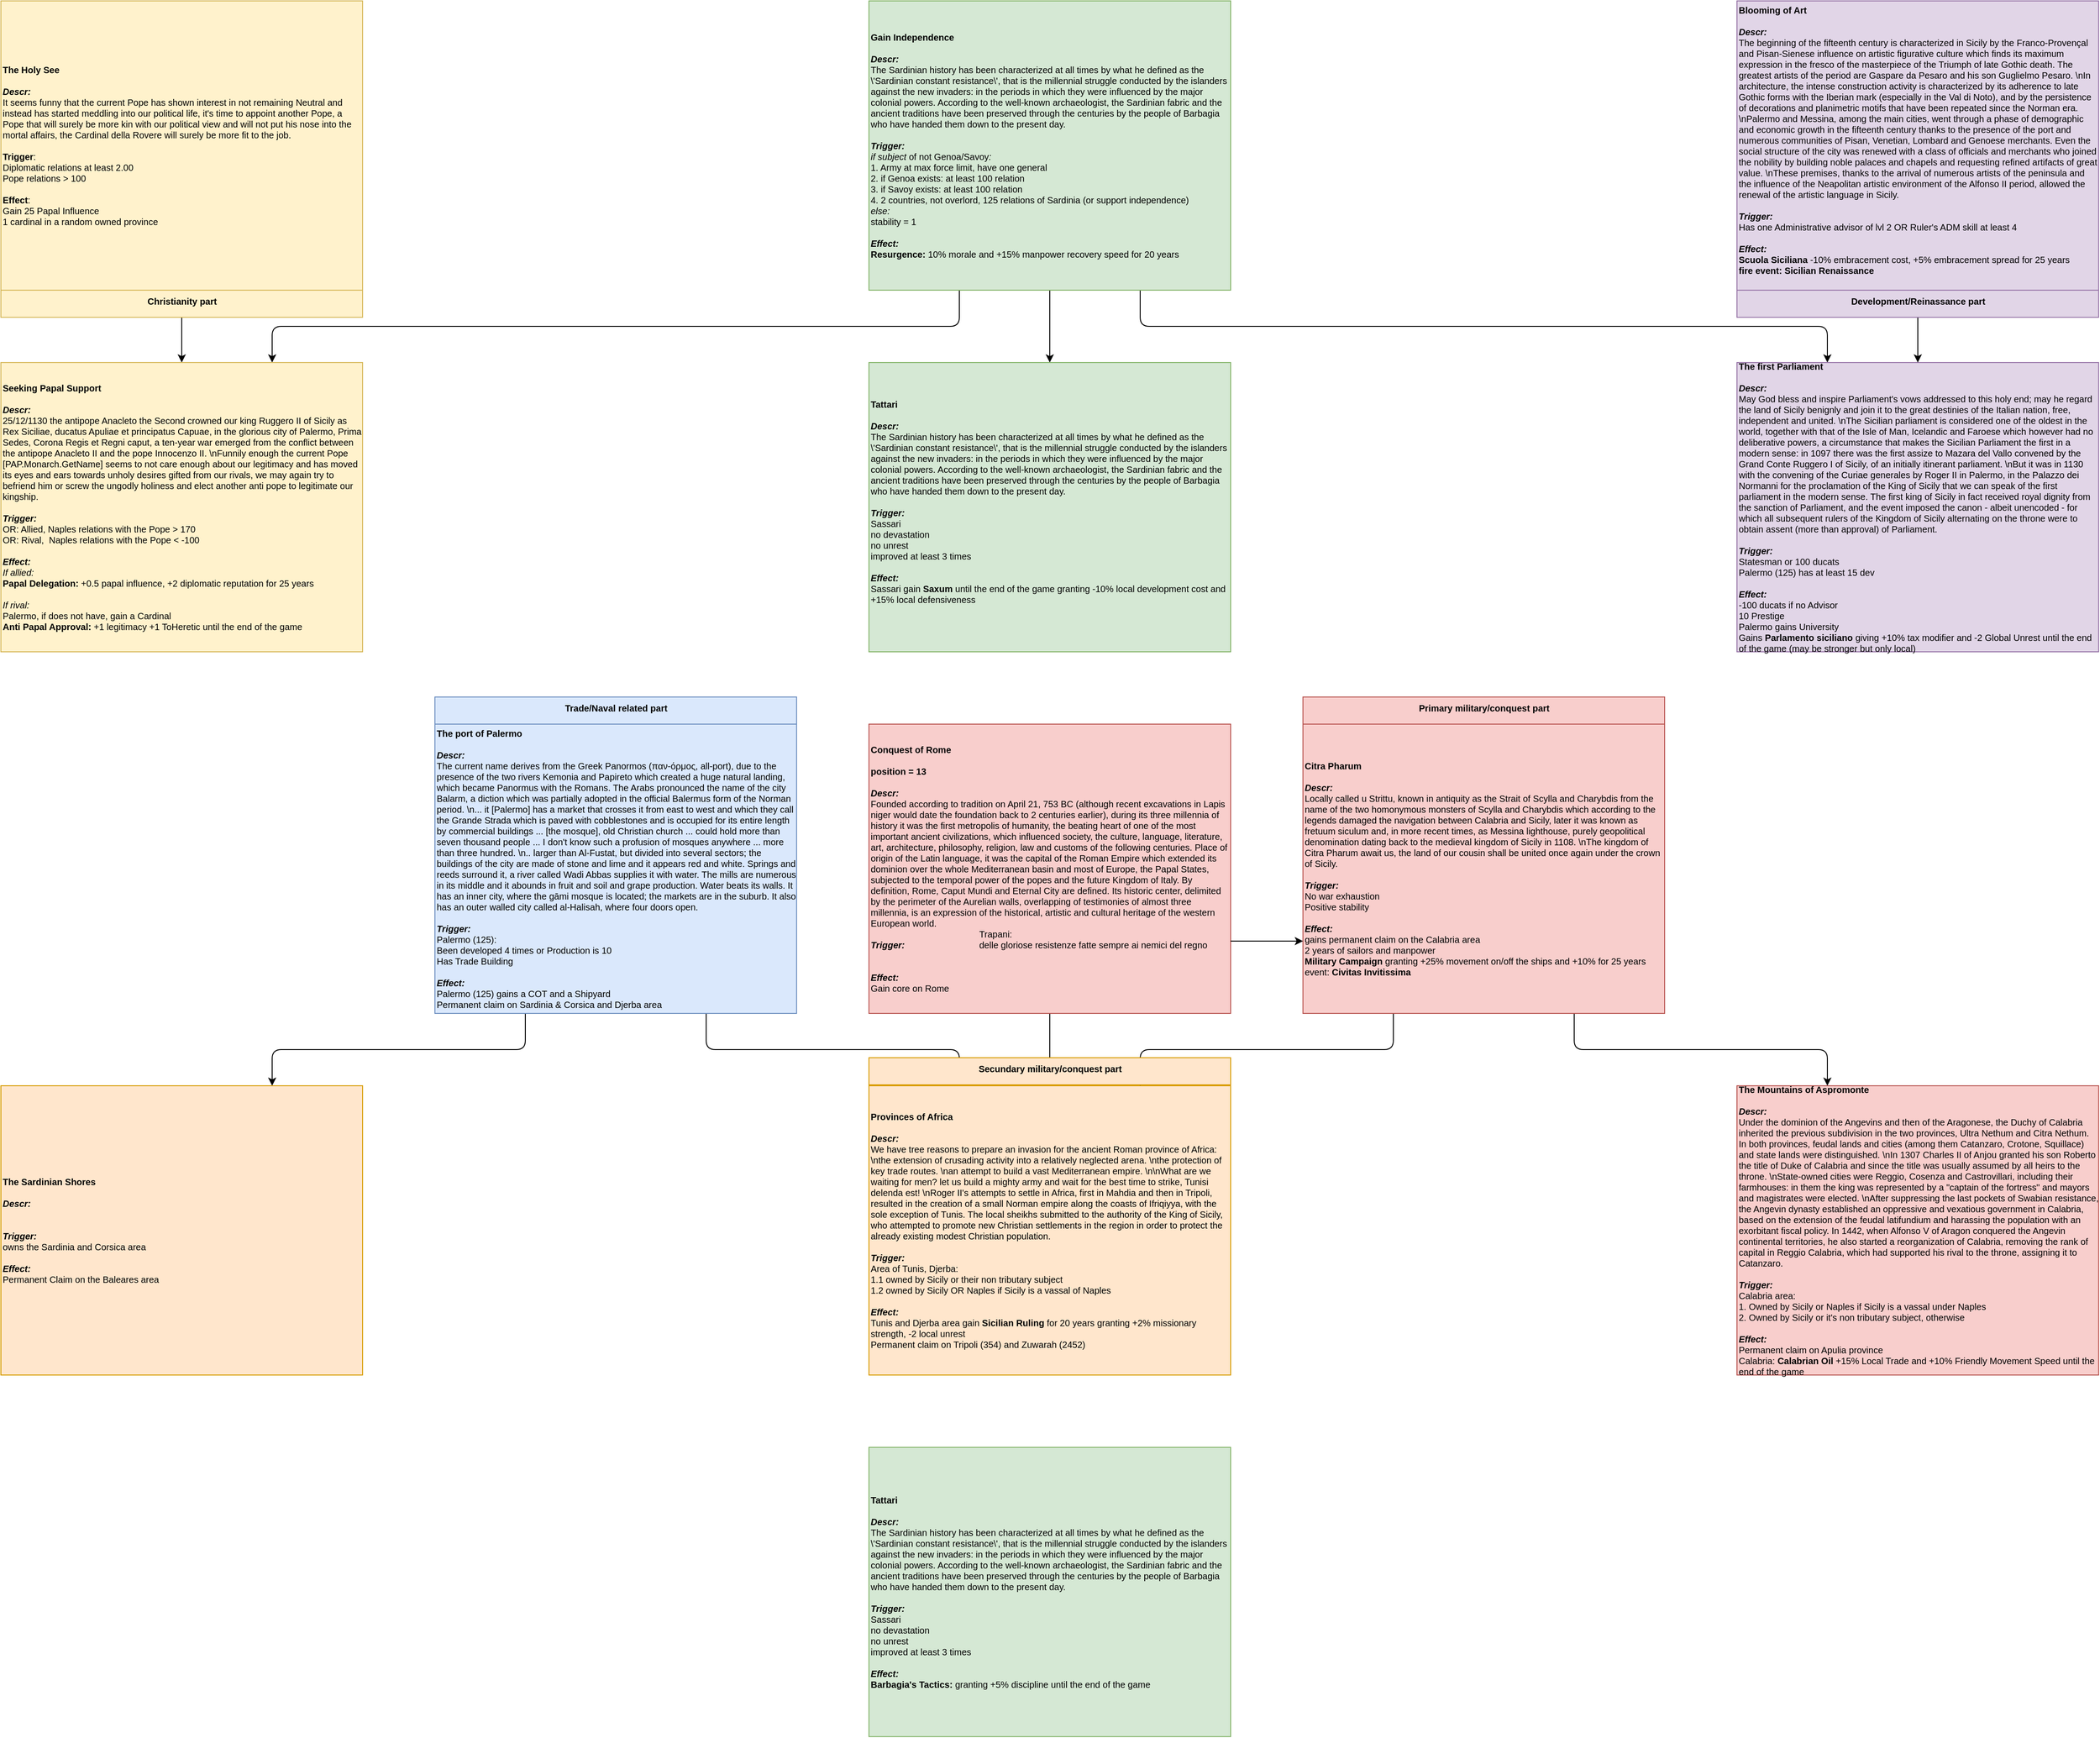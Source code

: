<mxfile version="13.5.7" type="device"><diagram id="FwS0kX0R88Id0WkFVtIu" name="Page-1"><mxGraphModel dx="15347" dy="5633" grid="1" gridSize="10" guides="1" tooltips="1" connect="1" arrows="1" fold="1" page="1" pageScale="1" pageWidth="827" pageHeight="1169" math="0" shadow="0"><root><mxCell id="0"/><mxCell id="1" parent="0"/><mxCell id="gf1tea0oPi_TK6ePiLF--1" value="&lt;div style=&quot;font-size: 10px;&quot;&gt;&lt;div style=&quot;font-size: 10px;&quot;&gt;&lt;b style=&quot;font-size: 10px;&quot;&gt;Kingdom of Italy&lt;/b&gt;&lt;br style=&quot;font-size: 10px;&quot;&gt;&lt;/div&gt;&lt;div style=&quot;font-size: 10px;&quot;&gt;&lt;br style=&quot;font-size: 10px;&quot;&gt;&lt;/div&gt;&lt;div style=&quot;font-size: 10px;&quot;&gt;&lt;b style=&quot;font-size: 10px;&quot;&gt;position = 14&lt;/b&gt;&lt;/div&gt;&lt;div style=&quot;font-size: 10px;&quot;&gt;&lt;br style=&quot;font-size: 10px;&quot;&gt;&lt;/div&gt;&lt;div align=&quot;left&quot; style=&quot;font-size: 10px;&quot;&gt;&lt;i style=&quot;font-size: 10px;&quot;&gt;&lt;b style=&quot;font-size: 10px;&quot;&gt;Descr:&lt;/b&gt;&lt;/i&gt;&lt;/div&gt;&lt;div align=&quot;left&quot; style=&quot;font-size: 10px;&quot;&gt;&lt;div align=&quot;left&quot; style=&quot;font-size: 10px;&quot;&gt;&lt;br style=&quot;font-size: 10px;&quot;&gt;&lt;/div&gt;&lt;/div&gt;&lt;div align=&quot;left&quot; style=&quot;font-size: 10px;&quot;&gt;&lt;br style=&quot;font-size: 10px;&quot;&gt;&lt;/div&gt;&lt;div align=&quot;left&quot; style=&quot;font-size: 10px;&quot;&gt;&lt;b style=&quot;font-size: 10px;&quot;&gt;&lt;i style=&quot;font-size: 10px;&quot;&gt;Trigger:&lt;/i&gt;&lt;/b&gt;&lt;/div&gt;&lt;span style=&quot;font-size: 10px;&quot;&gt;Owns Rome&lt;/span&gt;&lt;br style=&quot;font-size: 10px;&quot;&gt;&lt;div align=&quot;left&quot; style=&quot;font-size: 10px;&quot;&gt;&lt;br style=&quot;font-size: 10px;&quot;&gt;&lt;/div&gt;&lt;div align=&quot;left&quot; style=&quot;font-size: 10px;&quot;&gt;&lt;b style=&quot;font-size: 10px;&quot;&gt;&lt;i style=&quot;font-size: 10px;&quot;&gt;Effect:&lt;/i&gt;&lt;/b&gt;&lt;/div&gt;&lt;div style=&quot;font-size: 10px;&quot;&gt;25 Power Projection&lt;br style=&quot;font-size: 10px;&quot;&gt;&lt;/div&gt;&lt;div style=&quot;font-size: 10px;&quot;&gt;stability or admin = yes&amp;nbsp;&lt;/div&gt;&lt;div style=&quot;font-size: 10px;&quot;&gt;100 monarch points&lt;/div&gt;&lt;/div&gt;" style="rounded=0;whiteSpace=wrap;html=1;fillColor=#d5e8d4;strokeColor=#82b366;fontSize=10;align=left;" vertex="1" parent="1"><mxGeometry x="960" y="1200" width="400" height="320" as="geometry"/></mxCell><mxCell id="gf1tea0oPi_TK6ePiLF--2" style="edgeStyle=orthogonalEdgeStyle;orthogonalLoop=1;jettySize=auto;html=1;exitX=0.5;exitY=1;exitDx=0;exitDy=0;rounded=1;fontSize=10;" edge="1" parent="1" source="gf1tea0oPi_TK6ePiLF--3" target="gf1tea0oPi_TK6ePiLF--1"><mxGeometry relative="1" as="geometry"/></mxCell><mxCell id="gf1tea0oPi_TK6ePiLF--3" value="&lt;div style=&quot;font-size: 10px;&quot;&gt;&lt;b style=&quot;font-size: 10px;&quot;&gt;Conquest of Rome&lt;br style=&quot;font-size: 10px;&quot;&gt;&lt;/b&gt;&lt;/div&gt;&lt;div style=&quot;font-size: 10px;&quot;&gt;&lt;b style=&quot;font-size: 10px;&quot;&gt;&lt;br style=&quot;font-size: 10px;&quot;&gt;&lt;/b&gt;&lt;/div&gt;&lt;div style=&quot;font-size: 10px;&quot;&gt;&lt;b style=&quot;font-size: 10px;&quot;&gt;position = 13&lt;/b&gt;&lt;/div&gt;&lt;div style=&quot;font-size: 10px;&quot;&gt;&lt;b style=&quot;font-size: 10px;&quot;&gt;&lt;br style=&quot;font-size: 10px;&quot;&gt;&lt;/b&gt;&lt;/div&gt;&lt;div style=&quot;font-size: 10px;&quot;&gt;&lt;b style=&quot;font-size: 10px;&quot;&gt;&lt;i style=&quot;font-size: 10px;&quot;&gt;Descr:&lt;/i&gt;&lt;/b&gt;&lt;/div&gt;&lt;div style=&quot;font-size: 10px;&quot;&gt;Founded according to tradition on April 21, 753 BC (although recent excavations in Lapis niger would date the foundation back to 2 centuries earlier), during its three millennia of history it was the first metropolis of humanity, the beating heart of one of the most important ancient civilizations, which influenced society, the culture, language, literature, art, architecture, philosophy, religion, law and customs of the following centuries. Place of origin of the Latin language, it was the capital of the Roman Empire which extended its dominion over the whole Mediterranean basin and most of Europe, the Papal States, subjected to the temporal power of the popes and the future Kingdom of Italy. By definition, Rome, Caput Mundi and Eternal City are defined. Its historic center, delimited by the perimeter of the Aurelian walls, overlapping of testimonies of almost three millennia, is an expression of the historical, artistic and cultural heritage of the western European world.&lt;br style=&quot;font-size: 10px;&quot;&gt;&lt;/div&gt;&lt;div style=&quot;font-size: 10px;&quot;&gt;&lt;br style=&quot;font-size: 10px;&quot;&gt;&lt;/div&gt;&lt;div style=&quot;font-size: 10px;&quot;&gt;&lt;b style=&quot;font-size: 10px;&quot;&gt;&lt;i style=&quot;font-size: 10px;&quot;&gt;Trigger:&lt;/i&gt;&lt;/b&gt;&lt;/div&gt;&lt;div style=&quot;font-size: 10px;&quot;&gt;&lt;br style=&quot;font-size: 10px;&quot;&gt;&lt;/div&gt;&lt;div style=&quot;font-size: 10px;&quot;&gt;&lt;br style=&quot;font-size: 10px;&quot;&gt;&lt;/div&gt;&lt;div style=&quot;font-size: 10px;&quot;&gt;&lt;b style=&quot;font-size: 10px;&quot;&gt;&lt;i style=&quot;font-size: 10px;&quot;&gt;Effect:&lt;/i&gt;&lt;/b&gt;&lt;/div&gt;Gain core on Rome" style="rounded=0;whiteSpace=wrap;html=1;align=left;fontSize=10;fillColor=#f8cecc;strokeColor=#b85450;fontColor=#000000;" vertex="1" parent="1"><mxGeometry x="960" y="800" width="400" height="320" as="geometry"/></mxCell><mxCell id="gf1tea0oPi_TK6ePiLF--4" style="edgeStyle=orthogonalEdgeStyle;orthogonalLoop=1;jettySize=auto;html=1;exitX=0.25;exitY=1;exitDx=0;exitDy=0;entryX=0.75;entryY=0;entryDx=0;entryDy=0;strokeColor=#000000;fontSize=10;fontColor=#000000;rounded=1;" edge="1" parent="1" source="gf1tea0oPi_TK6ePiLF--7" target="gf1tea0oPi_TK6ePiLF--24"><mxGeometry relative="1" as="geometry"/></mxCell><mxCell id="gf1tea0oPi_TK6ePiLF--5" style="edgeStyle=orthogonalEdgeStyle;orthogonalLoop=1;jettySize=auto;html=1;exitX=0.75;exitY=1;exitDx=0;exitDy=0;entryX=0.25;entryY=0;entryDx=0;entryDy=0;fontSize=10;fontColor=#000000;rounded=1;" edge="1" parent="1" source="gf1tea0oPi_TK6ePiLF--7" target="gf1tea0oPi_TK6ePiLF--10"><mxGeometry relative="1" as="geometry"/></mxCell><mxCell id="gf1tea0oPi_TK6ePiLF--6" value="" style="edgeStyle=orthogonalEdgeStyle;rounded=0;orthogonalLoop=1;jettySize=auto;html=1;" edge="1" parent="1" source="gf1tea0oPi_TK6ePiLF--7" target="gf1tea0oPi_TK6ePiLF--8"><mxGeometry relative="1" as="geometry"/></mxCell><mxCell id="gf1tea0oPi_TK6ePiLF--7" value="&lt;div style=&quot;font-size: 10px&quot; align=&quot;left&quot;&gt;&lt;font style=&quot;font-size: 10px&quot;&gt;&lt;b style=&quot;font-size: 10px&quot;&gt;&lt;font style=&quot;font-size: 10px&quot;&gt;Gain Independence&lt;/font&gt;&lt;/b&gt;&lt;/font&gt;&lt;/div&gt;&lt;div style=&quot;font-size: 10px&quot; align=&quot;left&quot;&gt;&lt;font style=&quot;font-size: 10px&quot;&gt;&lt;b style=&quot;font-size: 10px&quot;&gt;&lt;font style=&quot;font-size: 10px&quot;&gt;&lt;br style=&quot;font-size: 10px&quot;&gt;&lt;/font&gt;&lt;/b&gt;&lt;/font&gt;&lt;/div&gt;&lt;div style=&quot;font-size: 10px&quot; align=&quot;left&quot;&gt;&lt;font style=&quot;font-size: 10px&quot;&gt;&lt;span style=&quot;font-size: 10px&quot;&gt;&lt;font style=&quot;font-size: 10px&quot;&gt;&lt;i style=&quot;font-size: 10px&quot;&gt;&lt;b style=&quot;font-size: 10px&quot;&gt;Descr:&lt;/b&gt;&lt;/i&gt;&lt;/font&gt;&lt;/span&gt;&lt;/font&gt;&lt;/div&gt;&lt;div align=&quot;left&quot;&gt;&lt;div align=&quot;left&quot;&gt;The Sardinian history has been characterized at all times by what he defined as the \'Sardinian&lt;span&gt;&amp;nbsp;&lt;/span&gt;&lt;span&gt;constant&lt;/span&gt;&lt;span&gt;&amp;nbsp;resistance\', that is the millennial struggle conducted by the islanders against the new invaders: in the periods in which they were influenced by the major colonial powers. According to the well-known archaeologist, the Sardinian fabric and the ancient traditions have been preserved through the centuries by the people of Barbagia who have handed them down to the present day.&lt;/span&gt;&lt;/div&gt;&lt;/div&gt;&lt;div style=&quot;font-size: 10px&quot; align=&quot;left&quot;&gt;&lt;font style=&quot;font-size: 10px&quot;&gt;&lt;br style=&quot;font-size: 10px&quot;&gt;&lt;/font&gt;&lt;/div&gt;&lt;div style=&quot;font-size: 10px&quot; align=&quot;left&quot;&gt;&lt;font style=&quot;font-size: 10px&quot;&gt;&lt;b style=&quot;font-size: 10px&quot;&gt;&lt;i style=&quot;font-size: 10px&quot;&gt;Trigger:&lt;/i&gt;&lt;/b&gt;&lt;/font&gt;&lt;/div&gt;&lt;div style=&quot;font-size: 10px&quot; align=&quot;left&quot;&gt;&lt;font style=&quot;font-size: 10px&quot;&gt;&lt;i style=&quot;font-size: 10px&quot;&gt;if subject&lt;/i&gt;&lt;span style=&quot;font-size: 10px&quot;&gt;&amp;nbsp;of not Genoa/Savoy&lt;/span&gt;&lt;i style=&quot;font-size: 10px&quot;&gt;:&lt;/i&gt;&lt;/font&gt;&lt;/div&gt;&lt;div style=&quot;font-size: 10px&quot; align=&quot;left&quot;&gt;&lt;span style=&quot;font-size: 10px&quot;&gt;1. Army at max force limit, have one general&lt;/span&gt;&lt;/div&gt;&lt;div style=&quot;font-size: 10px&quot; align=&quot;left&quot;&gt;&lt;span&gt;2. if Genoa exists: at least 100 relation&lt;/span&gt;&lt;br&gt;&lt;/div&gt;&lt;div style=&quot;font-size: 10px&quot; align=&quot;left&quot;&gt;&lt;span&gt;3. if Savoy exists: at least 100 relation&lt;/span&gt;&lt;/div&gt;&lt;div style=&quot;font-size: 10px&quot; align=&quot;left&quot;&gt;&lt;span&gt;4. 2 countries, not overlord, 125 relations of Sardinia (or support independence)&lt;/span&gt;&lt;/div&gt;&lt;div style=&quot;font-size: 10px&quot; align=&quot;left&quot;&gt;&lt;font style=&quot;font-size: 10px&quot;&gt;&lt;i style=&quot;font-size: 10px&quot;&gt;else:&lt;/i&gt;&lt;/font&gt;&lt;/div&gt;&lt;div style=&quot;font-size: 10px&quot; align=&quot;left&quot;&gt;&lt;font style=&quot;font-size: 10px&quot;&gt;stability = 1&lt;/font&gt;&lt;/div&gt;&lt;div style=&quot;font-size: 10px&quot; align=&quot;left&quot;&gt;&lt;font style=&quot;font-size: 10px&quot;&gt;&lt;br style=&quot;font-size: 10px&quot;&gt;&lt;/font&gt;&lt;/div&gt;&lt;div style=&quot;font-size: 10px&quot; align=&quot;left&quot;&gt;&lt;font style=&quot;font-size: 10px&quot;&gt;&lt;font style=&quot;font-size: 10px&quot;&gt;&lt;b style=&quot;font-size: 10px&quot;&gt;&lt;i style=&quot;font-size: 10px&quot;&gt;Effect:&lt;/i&gt;&lt;/b&gt;&lt;/font&gt;&lt;/font&gt;&lt;/div&gt;&lt;b style=&quot;font-size: 10px&quot;&gt;Resurgence:&lt;/b&gt;&lt;span style=&quot;font-size: 10px&quot;&gt;&amp;nbsp;10&lt;/span&gt;&lt;span style=&quot;font-size: 10px&quot;&gt;% morale and +15% manpower recovery speed for 20 years&lt;br&gt;&lt;/span&gt;" style="rounded=0;whiteSpace=wrap;html=1;align=left;fontSize=10;fillColor=#d5e8d4;strokeColor=#82b366;fontColor=#000000;" vertex="1" parent="1"><mxGeometry x="960" width="400" height="320" as="geometry"/></mxCell><mxCell id="gf1tea0oPi_TK6ePiLF--8" value="&lt;div style=&quot;font-size: 10px&quot; align=&quot;left&quot;&gt;&lt;font style=&quot;font-size: 10px&quot;&gt;&lt;b style=&quot;font-size: 10px&quot;&gt;&lt;font style=&quot;font-size: 10px&quot;&gt;Tattari&lt;/font&gt;&lt;/b&gt;&lt;/font&gt;&lt;/div&gt;&lt;div style=&quot;font-size: 10px&quot; align=&quot;left&quot;&gt;&lt;font style=&quot;font-size: 10px&quot;&gt;&lt;b style=&quot;font-size: 10px&quot;&gt;&lt;font style=&quot;font-size: 10px&quot;&gt;&lt;br style=&quot;font-size: 10px&quot;&gt;&lt;/font&gt;&lt;/b&gt;&lt;/font&gt;&lt;/div&gt;&lt;div style=&quot;font-size: 10px&quot; align=&quot;left&quot;&gt;&lt;font style=&quot;font-size: 10px&quot;&gt;&lt;span style=&quot;font-size: 10px&quot;&gt;&lt;font style=&quot;font-size: 10px&quot;&gt;&lt;i style=&quot;font-size: 10px&quot;&gt;&lt;b style=&quot;font-size: 10px&quot;&gt;Descr:&lt;/b&gt;&lt;/i&gt;&lt;/font&gt;&lt;/span&gt;&lt;/font&gt;&lt;/div&gt;&lt;div align=&quot;left&quot;&gt;&lt;div align=&quot;left&quot;&gt;The Sardinian history has been characterized at all times by what he defined as the \'Sardinian&lt;span&gt;&amp;nbsp;&lt;/span&gt;&lt;span&gt;constant&lt;/span&gt;&lt;span&gt;&amp;nbsp;resistance\', that is the millennial struggle conducted by the islanders against the new invaders: in the periods in which they were influenced by the major colonial powers. According to the well-known archaeologist, the Sardinian fabric and the ancient traditions have been preserved through the centuries by the people of Barbagia who have handed them down to the present day.&lt;/span&gt;&lt;/div&gt;&lt;/div&gt;&lt;div style=&quot;font-size: 10px&quot; align=&quot;left&quot;&gt;&lt;font style=&quot;font-size: 10px&quot;&gt;&lt;br style=&quot;font-size: 10px&quot;&gt;&lt;/font&gt;&lt;/div&gt;&lt;div style=&quot;font-size: 10px&quot; align=&quot;left&quot;&gt;&lt;font style=&quot;font-size: 10px&quot;&gt;&lt;b style=&quot;font-size: 10px&quot;&gt;&lt;i style=&quot;font-size: 10px&quot;&gt;Trigger:&lt;/i&gt;&lt;/b&gt;&lt;/font&gt;&lt;/div&gt;&lt;div style=&quot;font-size: 10px&quot; align=&quot;left&quot;&gt;Sassari&lt;/div&gt;&lt;div style=&quot;font-size: 10px&quot; align=&quot;left&quot;&gt;no devastation&lt;/div&gt;&lt;div style=&quot;font-size: 10px&quot; align=&quot;left&quot;&gt;no unrest&lt;/div&gt;&lt;div style=&quot;font-size: 10px&quot; align=&quot;left&quot;&gt;improved at least 3 times&lt;/div&gt;&lt;div style=&quot;font-size: 10px&quot; align=&quot;left&quot;&gt;&lt;font style=&quot;font-size: 10px&quot;&gt;&lt;br style=&quot;font-size: 10px&quot;&gt;&lt;/font&gt;&lt;/div&gt;&lt;div style=&quot;font-size: 10px&quot; align=&quot;left&quot;&gt;&lt;font style=&quot;font-size: 10px&quot;&gt;&lt;font style=&quot;font-size: 10px&quot;&gt;&lt;b style=&quot;font-size: 10px&quot;&gt;&lt;i style=&quot;font-size: 10px&quot;&gt;Effect:&lt;/i&gt;&lt;/b&gt;&lt;/font&gt;&lt;/font&gt;&lt;/div&gt;&lt;div style=&quot;font-size: 10px&quot; align=&quot;left&quot;&gt;&lt;font style=&quot;font-size: 10px&quot;&gt;&lt;font style=&quot;font-size: 10px&quot;&gt;&lt;span style=&quot;font-size: 10px&quot;&gt;&lt;span style=&quot;font-size: 10px&quot;&gt;Sassari&amp;nbsp;gain &lt;b&gt;Saxum&lt;/b&gt;&amp;nbsp;until the end of the game granting -10% local development cost and +15% local defensiveness&lt;/span&gt;&lt;/span&gt;&lt;/font&gt;&lt;/font&gt;&lt;/div&gt;&lt;span style=&quot;font-size: 10px&quot;&gt;&lt;br&gt;&lt;/span&gt;" style="rounded=0;whiteSpace=wrap;html=1;align=left;fontSize=10;fillColor=#d5e8d4;strokeColor=#82b366;fontColor=#000000;" vertex="1" parent="1"><mxGeometry x="960" y="400" width="400" height="320" as="geometry"/></mxCell><mxCell id="gf1tea0oPi_TK6ePiLF--9" value="&lt;div style=&quot;font-size: 10px&quot; align=&quot;left&quot;&gt;&lt;font style=&quot;font-size: 10px&quot;&gt;&lt;b style=&quot;font-size: 10px&quot;&gt;&lt;font style=&quot;font-size: 10px&quot;&gt;Tattari&lt;/font&gt;&lt;/b&gt;&lt;/font&gt;&lt;/div&gt;&lt;div style=&quot;font-size: 10px&quot; align=&quot;left&quot;&gt;&lt;font style=&quot;font-size: 10px&quot;&gt;&lt;b style=&quot;font-size: 10px&quot;&gt;&lt;font style=&quot;font-size: 10px&quot;&gt;&lt;br style=&quot;font-size: 10px&quot;&gt;&lt;/font&gt;&lt;/b&gt;&lt;/font&gt;&lt;/div&gt;&lt;div style=&quot;font-size: 10px&quot; align=&quot;left&quot;&gt;&lt;font style=&quot;font-size: 10px&quot;&gt;&lt;span style=&quot;font-size: 10px&quot;&gt;&lt;font style=&quot;font-size: 10px&quot;&gt;&lt;i style=&quot;font-size: 10px&quot;&gt;&lt;b style=&quot;font-size: 10px&quot;&gt;Descr:&lt;/b&gt;&lt;/i&gt;&lt;/font&gt;&lt;/span&gt;&lt;/font&gt;&lt;/div&gt;&lt;div align=&quot;left&quot;&gt;&lt;div align=&quot;left&quot;&gt;The Sardinian history has been characterized at all times by what he defined as the \'Sardinian&lt;span&gt;&amp;nbsp;&lt;/span&gt;&lt;span&gt;constant&lt;/span&gt;&lt;span&gt;&amp;nbsp;resistance\', that is the millennial struggle conducted by the islanders against the new invaders: in the periods in which they were influenced by the major colonial powers. According to the well-known archaeologist, the Sardinian fabric and the ancient traditions have been preserved through the centuries by the people of Barbagia who have handed them down to the present day.&lt;/span&gt;&lt;/div&gt;&lt;/div&gt;&lt;div style=&quot;font-size: 10px&quot; align=&quot;left&quot;&gt;&lt;font style=&quot;font-size: 10px&quot;&gt;&lt;br style=&quot;font-size: 10px&quot;&gt;&lt;/font&gt;&lt;/div&gt;&lt;div style=&quot;font-size: 10px&quot; align=&quot;left&quot;&gt;&lt;font style=&quot;font-size: 10px&quot;&gt;&lt;b style=&quot;font-size: 10px&quot;&gt;&lt;i style=&quot;font-size: 10px&quot;&gt;Trigger:&lt;/i&gt;&lt;/b&gt;&lt;/font&gt;&lt;/div&gt;&lt;div style=&quot;font-size: 10px&quot; align=&quot;left&quot;&gt;Sassari&lt;/div&gt;&lt;div style=&quot;font-size: 10px&quot; align=&quot;left&quot;&gt;no devastation&lt;/div&gt;&lt;div style=&quot;font-size: 10px&quot; align=&quot;left&quot;&gt;no unrest&lt;/div&gt;&lt;div style=&quot;font-size: 10px&quot; align=&quot;left&quot;&gt;improved at least 3 times&lt;/div&gt;&lt;div style=&quot;font-size: 10px&quot; align=&quot;left&quot;&gt;&lt;font style=&quot;font-size: 10px&quot;&gt;&lt;br style=&quot;font-size: 10px&quot;&gt;&lt;/font&gt;&lt;/div&gt;&lt;div style=&quot;font-size: 10px&quot; align=&quot;left&quot;&gt;&lt;font style=&quot;font-size: 10px&quot;&gt;&lt;font style=&quot;font-size: 10px&quot;&gt;&lt;b style=&quot;font-size: 10px&quot;&gt;&lt;i style=&quot;font-size: 10px&quot;&gt;Effect:&lt;/i&gt;&lt;/b&gt;&lt;/font&gt;&lt;/font&gt;&lt;/div&gt;&lt;div style=&quot;font-size: 10px&quot; align=&quot;left&quot;&gt;&lt;/div&gt;&lt;span style=&quot;font-size: 10px&quot;&gt;&lt;b&gt;Barbagia's Tactics:&lt;/b&gt;&amp;nbsp;granting +5% discipline until the end of the game&lt;br&gt;&lt;/span&gt;" style="rounded=0;whiteSpace=wrap;html=1;align=left;fontSize=10;fillColor=#d5e8d4;strokeColor=#82b366;fontColor=#000000;" vertex="1" parent="1"><mxGeometry x="960" y="1600" width="400" height="320" as="geometry"/></mxCell><mxCell id="gf1tea0oPi_TK6ePiLF--10" value="&lt;div style=&quot;font-size: 10px&quot; align=&quot;left&quot;&gt;&lt;font style=&quot;font-size: 10px&quot;&gt;&lt;b style=&quot;font-size: 10px&quot;&gt;&lt;font style=&quot;font-size: 10px&quot;&gt;The first Parliament&lt;/font&gt;&lt;/b&gt;&lt;/font&gt;&lt;/div&gt;&lt;div style=&quot;font-size: 10px&quot; align=&quot;left&quot;&gt;&lt;font style=&quot;font-size: 10px&quot;&gt;&lt;b style=&quot;font-size: 10px&quot;&gt;&lt;font style=&quot;font-size: 10px&quot;&gt;&lt;br style=&quot;font-size: 10px&quot;&gt;&lt;/font&gt;&lt;/b&gt;&lt;/font&gt;&lt;/div&gt;&lt;div style=&quot;font-size: 10px&quot; align=&quot;left&quot;&gt;&lt;font style=&quot;font-size: 10px&quot;&gt;&lt;span style=&quot;font-size: 10px&quot;&gt;&lt;font style=&quot;font-size: 10px&quot;&gt;&lt;i style=&quot;font-size: 10px&quot;&gt;&lt;b style=&quot;font-size: 10px&quot;&gt;Descr:&lt;/b&gt;&lt;/i&gt;&lt;/font&gt;&lt;/span&gt;&lt;/font&gt;&lt;/div&gt;&lt;div align=&quot;left&quot; style=&quot;font-size: 10px;&quot;&gt;&lt;div align=&quot;left&quot; style=&quot;font-size: 10px;&quot;&gt;May God bless and inspire Parliament's vows addressed to this holy end; may he regard the land of Sicily benignly and join it to the great destinies of the Italian nation, free, independent and united. \nThe Sicilian parliament is considered one of the oldest in the world, together with that of the Isle of Man, Icelandic and Faroese which however had no deliberative powers, a circumstance that makes the Sicilian Parliament the first in a modern sense: in 1097 there was the first assize to Mazara del Vallo convened by the Grand Conte Ruggero I of Sicily, of an initially itinerant parliament. \nBut it was in 1130 with the convening of the Curiae generales by Roger II in Palermo, in the Palazzo dei Normanni for the proclamation of the King of Sicily that we can speak of the first parliament in the modern sense. The first king of Sicily in fact received royal dignity from the sanction of Parliament, and the event imposed the canon - albeit unencoded - for which all subsequent rulers of the Kingdom of Sicily alternating on the throne were to obtain assent (more than approval) of Parliament.&lt;br style=&quot;font-size: 10px&quot;&gt;&lt;/div&gt;&lt;div align=&quot;left&quot; style=&quot;font-size: 10px;&quot;&gt;&lt;br style=&quot;font-size: 10px;&quot;&gt;&lt;/div&gt;&lt;/div&gt;&lt;div style=&quot;font-size: 10px&quot; align=&quot;left&quot;&gt;&lt;font style=&quot;font-size: 10px&quot;&gt;&lt;b style=&quot;font-size: 10px&quot;&gt;&lt;i style=&quot;font-size: 10px&quot;&gt;Trigger:&lt;/i&gt;&lt;/b&gt;&lt;/font&gt;&lt;/div&gt;&lt;div style=&quot;font-size: 10px&quot; align=&quot;left&quot;&gt;Statesman or 100 ducats&lt;/div&gt;&lt;div style=&quot;font-size: 10px&quot; align=&quot;left&quot;&gt;Palermo (125) has at least 15 dev&lt;/div&gt;&lt;div style=&quot;font-size: 10px&quot; align=&quot;left&quot;&gt;&lt;br style=&quot;font-size: 10px&quot;&gt;&lt;/div&gt;&lt;div style=&quot;font-size: 10px&quot; align=&quot;left&quot;&gt;&lt;font style=&quot;font-size: 10px&quot;&gt;&lt;font style=&quot;font-size: 10px&quot;&gt;&lt;b style=&quot;font-size: 10px&quot;&gt;&lt;i style=&quot;font-size: 10px&quot;&gt;Effect:&lt;/i&gt;&lt;/b&gt;&lt;/font&gt;&lt;/font&gt;&lt;/div&gt;&lt;div style=&quot;font-size: 10px&quot; align=&quot;left&quot;&gt;-100 ducats if no Advisor&lt;/div&gt;&lt;div style=&quot;font-size: 10px&quot; align=&quot;left&quot;&gt;10 Prestige&lt;/div&gt;&lt;div style=&quot;font-size: 10px&quot; align=&quot;left&quot;&gt;Palermo gains University&lt;/div&gt;&lt;div style=&quot;font-size: 10px&quot; align=&quot;left&quot;&gt;Gains&amp;nbsp;&lt;b style=&quot;font-size: 10px&quot;&gt;Parlamento siciliano&lt;/b&gt;&amp;nbsp;giving +10% tax modifier and -2 Global Unrest until the end of the game (may be stronger but only local)&lt;/div&gt;" style="rounded=0;whiteSpace=wrap;html=1;align=left;fontSize=10;fillColor=#e1d5e7;strokeColor=#9673a6;fontColor=#000000;" vertex="1" parent="1"><mxGeometry x="1920" y="400" width="400" height="320" as="geometry"/></mxCell><mxCell id="gf1tea0oPi_TK6ePiLF--11" style="edgeStyle=orthogonalEdgeStyle;orthogonalLoop=1;jettySize=auto;html=1;exitX=0.5;exitY=1;exitDx=0;exitDy=0;fontSize=10;fontColor=#000000;rounded=1;" edge="1" parent="1" source="gf1tea0oPi_TK6ePiLF--12" target="gf1tea0oPi_TK6ePiLF--10"><mxGeometry relative="1" as="geometry"/></mxCell><mxCell id="gf1tea0oPi_TK6ePiLF--12" value="&lt;div style=&quot;font-size: 10px&quot; align=&quot;left&quot;&gt;&lt;b style=&quot;font-size: 10px&quot;&gt;&lt;font style=&quot;font-size: 10px&quot;&gt;Blooming of Art&lt;/font&gt;&lt;/b&gt;&lt;/div&gt;&lt;div style=&quot;font-size: 10px&quot; align=&quot;left&quot;&gt;&lt;font style=&quot;font-size: 10px&quot;&gt;&lt;b style=&quot;font-size: 10px&quot;&gt;&lt;font style=&quot;font-size: 10px&quot;&gt;&lt;br style=&quot;font-size: 10px&quot;&gt;&lt;/font&gt;&lt;/b&gt;&lt;/font&gt;&lt;/div&gt;&lt;div style=&quot;font-size: 10px&quot; align=&quot;left&quot;&gt;&lt;font style=&quot;font-size: 10px&quot;&gt;&lt;span style=&quot;font-size: 10px&quot;&gt;&lt;font style=&quot;font-size: 10px&quot;&gt;&lt;i style=&quot;font-size: 10px&quot;&gt;&lt;b style=&quot;font-size: 10px&quot;&gt;Descr:&lt;/b&gt;&lt;/i&gt;&lt;/font&gt;&lt;/span&gt;&lt;/font&gt;&lt;/div&gt;&lt;div align=&quot;left&quot; style=&quot;font-size: 10px&quot;&gt;&lt;div align=&quot;left&quot; style=&quot;font-size: 10px&quot;&gt;&lt;div align=&quot;left&quot; style=&quot;font-size: 10px&quot;&gt;The beginning of the fifteenth century is characterized in Sicily by the Franco-Provençal and Pisan-Sienese influence on artistic figurative culture which finds its maximum expression in the fresco of the masterpiece of the Triumph of late Gothic death. The greatest artists of the period are Gaspare da Pesaro and his son Guglielmo Pesaro. \n&lt;span style=&quot;font-size: 10px&quot;&gt;In architecture, the intense construction activity is characterized by its adherence to late Gothic forms with the Iberian mark (especially in the Val di Noto), and by the persistence of decorations and planimetric motifs that have been repeated since the Norman era. \n&lt;/span&gt;&lt;span style=&quot;font-size: 10px&quot;&gt;Palermo and Messina, among the main cities, went through a phase of demographic and economic growth in the fifteenth century thanks to the presence of the port and numerous communities of Pisan, Venetian, Lombard and Genoese merchants. Even the social structure of the city was renewed with a class of officials and merchants who joined the nobility by building noble palaces and chapels and requesting refined artifacts of great value. \n&lt;/span&gt;&lt;span style=&quot;font-size: 10px&quot;&gt;These premises, thanks to the arrival of numerous artists of the peninsula and the influence of the Neapolitan artistic environment of the Alfonso II period, allowed the renewal of the artistic language in Sicily.&lt;/span&gt;&lt;/div&gt;&lt;div align=&quot;left&quot; style=&quot;font-size: 10px&quot;&gt;&lt;span style=&quot;font-size: 10px&quot;&gt;&lt;br style=&quot;font-size: 10px&quot;&gt;&lt;/span&gt;&lt;/div&gt;&lt;/div&gt;&lt;/div&gt;&lt;div style=&quot;font-size: 10px&quot; align=&quot;left&quot;&gt;&lt;font style=&quot;font-size: 10px&quot;&gt;&lt;b style=&quot;font-size: 10px&quot;&gt;&lt;i style=&quot;font-size: 10px&quot;&gt;Trigger:&lt;/i&gt;&lt;/b&gt;&lt;/font&gt;&lt;/div&gt;&lt;div style=&quot;font-size: 10px&quot; align=&quot;left&quot;&gt;Has one Administrative advisor of lvl 2 OR Ruler's ADM skill at least 4&lt;/div&gt;&lt;div style=&quot;font-size: 10px&quot; align=&quot;left&quot;&gt;&lt;br style=&quot;font-size: 10px&quot;&gt;&lt;/div&gt;&lt;div style=&quot;font-size: 10px&quot; align=&quot;left&quot;&gt;&lt;font style=&quot;font-size: 10px&quot;&gt;&lt;font style=&quot;font-size: 10px&quot;&gt;&lt;b style=&quot;font-size: 10px&quot;&gt;&lt;i style=&quot;font-size: 10px&quot;&gt;Effect:&lt;/i&gt;&lt;/b&gt;&lt;/font&gt;&lt;/font&gt;&lt;/div&gt;&lt;div style=&quot;font-size: 10px&quot; align=&quot;left&quot;&gt;&lt;b style=&quot;font-size: 10px&quot;&gt;Scuola Siciliana&lt;/b&gt;&lt;i style=&quot;font-size: 10px&quot;&gt;&amp;nbsp;&lt;/i&gt;-10% embracement cost, +5% embracement spread for 25 years&lt;/div&gt;&lt;div style=&quot;font-size: 10px&quot; align=&quot;left&quot;&gt;&lt;font style=&quot;font-size: 10px&quot;&gt;&lt;font style=&quot;font-size: 10px&quot;&gt;&lt;span style=&quot;font-size: 10px&quot;&gt;&lt;span style=&quot;font-size: 10px&quot;&gt;&lt;b style=&quot;font-size: 10px&quot;&gt;fire event: Sicilian Renaissance&lt;/b&gt;&lt;/span&gt;&lt;/span&gt;&lt;/font&gt;&lt;/font&gt;&lt;/div&gt;&lt;div style=&quot;font-size: 10px&quot; align=&quot;left&quot;&gt;&lt;br style=&quot;font-size: 10px&quot;&gt;&lt;/div&gt;" style="rounded=0;whiteSpace=wrap;html=1;align=left;fontSize=10;fillColor=#e1d5e7;strokeColor=#9673a6;fontColor=#000000;" vertex="1" parent="1"><mxGeometry x="1920" width="400" height="320" as="geometry"/></mxCell><mxCell id="gf1tea0oPi_TK6ePiLF--13" style="edgeStyle=orthogonalEdgeStyle;orthogonalLoop=1;jettySize=auto;html=1;exitX=0.75;exitY=1;exitDx=0;exitDy=0;entryX=0.25;entryY=0;entryDx=0;entryDy=0;fontColor=#000000;fontSize=10;rounded=1;" edge="1" parent="1" source="gf1tea0oPi_TK6ePiLF--15" target="gf1tea0oPi_TK6ePiLF--18"><mxGeometry relative="1" as="geometry"/></mxCell><mxCell id="gf1tea0oPi_TK6ePiLF--14" style="edgeStyle=orthogonalEdgeStyle;orthogonalLoop=1;jettySize=auto;html=1;exitX=0.25;exitY=1;exitDx=0;exitDy=0;entryX=0.75;entryY=0;entryDx=0;entryDy=0;fontColor=#000000;fontSize=10;rounded=1;" edge="1" parent="1" source="gf1tea0oPi_TK6ePiLF--15" target="gf1tea0oPi_TK6ePiLF--16"><mxGeometry relative="1" as="geometry"/></mxCell><mxCell id="gf1tea0oPi_TK6ePiLF--15" value="&lt;div style=&quot;font-size: 10px&quot;&gt;&lt;b style=&quot;font-size: 10px&quot;&gt;The port of Palermo&lt;/b&gt;&lt;br style=&quot;font-size: 10px&quot;&gt;&lt;/div&gt;&lt;div style=&quot;font-size: 10px&quot;&gt;&lt;b style=&quot;font-size: 10px&quot;&gt;&lt;br style=&quot;font-size: 10px&quot;&gt;&lt;/b&gt;&lt;/div&gt;&lt;div style=&quot;font-size: 10px&quot;&gt;&lt;i style=&quot;font-size: 10px&quot;&gt;&lt;b style=&quot;font-size: 10px&quot;&gt;Descr:&lt;/b&gt;&lt;/i&gt;&lt;/div&gt;&lt;div style=&quot;font-size: 10px;&quot;&gt;&lt;div style=&quot;font-size: 10px;&quot;&gt;The current name derives from the Greek Panormos (παν-όρμος, all-port), due to the presence of the two rivers Kemonia and Papireto which created a huge natural landing, which became Panormus with the Romans. The Arabs pronounced the name of the city Balarm, a diction which was partially adopted in the official Balermus form of the Norman period. \n... it [Palermo] has a market that crosses it from east to west and which they call the Grande Strada which is paved with cobblestones and is occupied for its entire length by commercial buildings ... [the mosque], old Christian church ... could hold more than seven thousand people ... I don't know such a profusion of mosques anywhere ... more than three hundred. \n.. larger than Al-Fustat, but divided into several sectors; the buildings of the city are made of stone and lime and it appears red and white. Springs and reeds surround it, a river called Wadi Abbas supplies it with water. The mills are numerous in its middle and it abounds in fruit and soil and grape production. Water beats its walls. It has an inner city, where the gāmi mosque is located; the markets are in the suburb. It also has an outer walled city called al-Halisah, where four doors open.&lt;br style=&quot;font-size: 10px;&quot;&gt;&lt;/div&gt;&lt;/div&gt;&lt;div style=&quot;font-size: 10px&quot;&gt;&lt;font style=&quot;font-size: 10px&quot;&gt;&lt;br style=&quot;font-size: 10px&quot;&gt;&lt;/font&gt;&lt;/div&gt;&lt;div style=&quot;font-size: 10px&quot;&gt;&lt;font style=&quot;font-size: 10px&quot;&gt;&lt;i style=&quot;font-size: 10px&quot;&gt;&lt;b style=&quot;font-size: 10px&quot;&gt;Trigger:&lt;/b&gt;&lt;/i&gt;&lt;/font&gt;&lt;/div&gt;&lt;div style=&quot;font-size: 10px&quot;&gt;&lt;div style=&quot;font-size: 10px;&quot;&gt;Palermo (125):&lt;/div&gt;&lt;div style=&quot;font-size: 10px;&quot;&gt;Been developed 4 times or Production is 10&lt;/div&gt;&lt;div style=&quot;font-size: 10px;&quot;&gt;Has Trade Building&lt;/div&gt;&lt;/div&gt;&lt;div style=&quot;font-size: 10px&quot;&gt;&lt;br style=&quot;font-size: 10px&quot;&gt;&lt;/div&gt;&lt;div style=&quot;font-size: 10px&quot;&gt;&lt;font style=&quot;font-size: 10px&quot;&gt;&lt;b style=&quot;font-size: 10px&quot;&gt;&lt;i style=&quot;font-size: 10px&quot;&gt;Effect:&lt;/i&gt;&lt;/b&gt;&lt;/font&gt;&lt;/div&gt;&lt;div style=&quot;font-size: 10px&quot;&gt;Palermo (125) gains a COT and a Shipyard&lt;/div&gt;&lt;div style=&quot;font-size: 10px&quot;&gt;Permanent claim on Sardinia &amp;amp; Corsica and Djerba area&lt;/div&gt;" style="rounded=0;whiteSpace=wrap;html=1;align=left;fontSize=10;fillColor=#dae8fc;strokeColor=#6c8ebf;fontColor=#000000;" vertex="1" parent="1"><mxGeometry x="480" y="800" width="400" height="320" as="geometry"/></mxCell><mxCell id="gf1tea0oPi_TK6ePiLF--16" value="&lt;div style=&quot;font-size: 10px&quot;&gt;&lt;div style=&quot;font-size: 10px&quot;&gt;&lt;b style=&quot;font-size: 10px&quot;&gt;The Sardinian Shores&lt;/b&gt;&lt;/div&gt;&lt;div style=&quot;font-size: 10px&quot;&gt;&lt;b style=&quot;font-size: 10px&quot;&gt;&lt;br style=&quot;font-size: 10px&quot;&gt;&lt;/b&gt;&lt;/div&gt;&lt;div style=&quot;font-size: 10px&quot;&gt;&lt;i style=&quot;font-size: 10px&quot;&gt;&lt;b style=&quot;font-size: 10px&quot;&gt;Descr:&lt;/b&gt;&lt;/i&gt;&lt;/div&gt;&lt;div style=&quot;font-size: 10px&quot;&gt;&lt;br style=&quot;font-size: 10px&quot;&gt;&lt;/div&gt;&lt;div style=&quot;font-size: 10px&quot;&gt;&lt;br style=&quot;font-size: 10px&quot;&gt;&lt;/div&gt;&lt;div style=&quot;font-size: 10px&quot;&gt;&lt;i style=&quot;font-size: 10px&quot;&gt;&lt;b style=&quot;font-size: 10px&quot;&gt;Trigger:&lt;/b&gt;&lt;/i&gt;&lt;/div&gt;&lt;div style=&quot;font-size: 10px&quot;&gt;owns the Sardinia and Corsica area&lt;/div&gt;&lt;div style=&quot;font-size: 10px&quot;&gt;&lt;br style=&quot;font-size: 10px&quot;&gt;&lt;/div&gt;&lt;div style=&quot;font-size: 10px&quot;&gt;&lt;b style=&quot;font-size: 10px&quot;&gt;&lt;i style=&quot;font-size: 10px&quot;&gt;Effect:&lt;/i&gt;&lt;/b&gt;&lt;/div&gt;&lt;div style=&quot;font-size: 10px&quot;&gt;Permanent Claim on the Baleares area&lt;/div&gt;&lt;/div&gt;" style="rounded=0;whiteSpace=wrap;html=1;align=left;fontSize=10;fillColor=#ffe6cc;strokeColor=#d79b00;fontColor=#000000;" vertex="1" parent="1"><mxGeometry y="1200" width="400" height="320" as="geometry"/></mxCell><mxCell id="gf1tea0oPi_TK6ePiLF--17" value="&lt;div style=&quot;font-size: 10px&quot;&gt;&lt;b style=&quot;font-size: 10px&quot;&gt;The Mountains of Aspromonte&lt;/b&gt;&lt;br style=&quot;font-size: 10px&quot;&gt;&lt;/div&gt;&lt;div style=&quot;font-size: 10px;&quot;&gt;&lt;font style=&quot;font-size: 10px;&quot;&gt;&lt;div style=&quot;font-size: 10px&quot;&gt;&lt;b style=&quot;font-size: 10px&quot;&gt;&lt;i style=&quot;font-size: 10px&quot;&gt;&lt;br class=&quot;Apple-interchange-newline&quot; style=&quot;font-size: 10px&quot;&gt;Descr:&lt;/i&gt;&lt;/b&gt;&lt;/div&gt;&lt;div style=&quot;font-size: 10px;&quot;&gt;Under the dominion of the Angevins and then of the Aragonese, the Duchy of Calabria inherited the previous subdivision in the two provinces, Ultra Nethum and Citra Nethum. In both provinces, feudal lands and cities (among them Catanzaro, Crotone, Squillace) and state lands were distinguished. \nIn 1307 Charles II of Anjou granted his son Roberto the title of Duke of Calabria and since the title was usually assumed by all heirs to the throne. \nState-owned cities were Reggio, Cosenza and Castrovillari, including their farmhouses: in them the king was represented by a &quot;captain of the fortress&quot; and mayors and magistrates were elected. \nAfter suppressing the last pockets of Swabian resistance, the Angevin dynasty established an oppressive and vexatious government in Calabria, based on the extension of the feudal latifundium and harassing the population with an exorbitant fiscal policy. In 1442, when Alfonso V of Aragon conquered the Angevin continental territories, he also started a reorganization of Calabria, removing the rank of capital in Reggio Calabria, which had supported his rival to the throne, assigning it to Catanzaro.&lt;br style=&quot;font-size: 10px&quot;&gt;&lt;/div&gt;&lt;/font&gt;&lt;/div&gt;&lt;div style=&quot;font-size: 10px&quot;&gt;&lt;font style=&quot;font-size: 10px&quot;&gt;&lt;br style=&quot;font-size: 10px&quot;&gt;&lt;/font&gt;&lt;/div&gt;&lt;div style=&quot;font-size: 10px&quot;&gt;&lt;font style=&quot;font-size: 10px&quot;&gt;&lt;b style=&quot;font-size: 10px&quot;&gt;&lt;i style=&quot;font-size: 10px&quot;&gt;Trigger:&lt;/i&gt;&lt;/b&gt;&lt;/font&gt;&lt;/div&gt;&lt;div style=&quot;font-size: 10px&quot;&gt;Calabria area:&lt;/div&gt;&lt;div style=&quot;font-size: 10px&quot;&gt;1. Owned by Sicily or Naples if Sicily is a vassal under Naples&lt;/div&gt;&lt;div style=&quot;font-size: 10px&quot;&gt;2. Owned by Sicily or it's non tributary subject, otherwise&lt;/div&gt;&lt;div style=&quot;font-size: 10px&quot;&gt;&lt;font style=&quot;font-size: 10px&quot;&gt;&lt;br style=&quot;font-size: 10px&quot;&gt;&lt;/font&gt;&lt;/div&gt;&lt;div style=&quot;font-size: 10px&quot;&gt;&lt;font style=&quot;font-size: 10px&quot;&gt;&lt;b style=&quot;font-size: 10px&quot;&gt;&lt;i style=&quot;font-size: 10px&quot;&gt;Effect:&lt;/i&gt;&lt;/b&gt;&lt;/font&gt;&lt;/div&gt;&lt;div style=&quot;font-size: 10px&quot;&gt;Permanent claim on Apulia province&lt;/div&gt;&lt;div style=&quot;font-size: 10px&quot;&gt;Calabria: &lt;b style=&quot;font-size: 10px;&quot;&gt;Calabrian Oil&lt;/b&gt;&amp;nbsp;+15% Local Trade and +10% Friendly Movement Speed until the end of the game&lt;/div&gt;" style="rounded=0;whiteSpace=wrap;html=1;align=left;fontSize=10;fillColor=#f8cecc;strokeColor=#b85450;fontColor=#000000;" vertex="1" parent="1"><mxGeometry x="1920" y="1200" width="400" height="320" as="geometry"/></mxCell><mxCell id="gf1tea0oPi_TK6ePiLF--18" value="&lt;div style=&quot;font-size: 10px&quot;&gt;&lt;div style=&quot;font-size: 10px&quot;&gt;&lt;div style=&quot;font-size: 10px&quot;&gt;&lt;b style=&quot;font-size: 10px&quot;&gt;Provinces of Africa&lt;/b&gt;&lt;br style=&quot;font-size: 10px&quot;&gt;&lt;/div&gt;&lt;div style=&quot;font-size: 10px&quot;&gt;&lt;div style=&quot;font-size: 10px&quot;&gt;&lt;b style=&quot;font-size: 10px&quot;&gt;&lt;i style=&quot;font-size: 10px&quot;&gt;&lt;br class=&quot;Apple-interchange-newline&quot; style=&quot;font-size: 10px&quot;&gt;Descr:&lt;/i&gt;&lt;/b&gt;&lt;/div&gt;&lt;div style=&quot;font-size: 10px&quot;&gt;We have tree reasons to prepare an invasion for the ancient Roman province of Africa: \nthe extension of crusading activity into a relatively neglected arena. \nthe protection of key trade routes. \nan attempt to build a vast Mediterranean empire. \n\nWhat are we waiting for men? let us build a mighty army and wait for the best time to strike, Tunisi delenda est! \n&lt;span style=&quot;font-size: 10px;&quot;&gt;Roger II's attempts to settle in Africa, first in Mahdia and then in Tripoli, resulted in the creation of a small Norman empire along the coasts of Ifriqiyya, with the sole exception of Tunis. The local sheikhs submitted to the authority of the King of Sicily, who attempted to promote new Christian settlements in the region in order to protect the already existing modest Christian population.&lt;/span&gt;&lt;/div&gt;&lt;div style=&quot;font-size: 10px&quot;&gt;&lt;b style=&quot;font-size: 10px&quot;&gt;&lt;i style=&quot;font-size: 10px&quot;&gt;&lt;br style=&quot;font-size: 10px&quot;&gt;&lt;/i&gt;&lt;/b&gt;&lt;/div&gt;&lt;/div&gt;&lt;div style=&quot;font-size: 10px&quot;&gt;&lt;b style=&quot;font-size: 10px&quot;&gt;&lt;i style=&quot;font-size: 10px&quot;&gt;Trigger:&lt;/i&gt;&lt;/b&gt;&lt;/div&gt;&lt;div style=&quot;font-size: 10px&quot;&gt;Area of Tunis, Djerba:&lt;/div&gt;&lt;div style=&quot;font-size: 10px&quot;&gt;&lt;div style=&quot;font-size: 10px&quot;&gt;1.1 owned by Sicily or their non tributary subject&lt;/div&gt;&lt;div style=&quot;font-size: 10px&quot;&gt;1.2 owned by Sicily OR Naples if Sicily is a vassal of Naples&lt;/div&gt;&lt;/div&gt;&lt;div style=&quot;font-size: 10px&quot;&gt;&lt;br style=&quot;font-size: 10px&quot;&gt;&lt;/div&gt;&lt;div style=&quot;font-size: 10px&quot;&gt;&lt;b style=&quot;font-size: 10px&quot;&gt;&lt;i style=&quot;font-size: 10px&quot;&gt;Effect:&lt;/i&gt;&lt;/b&gt;&lt;/div&gt;&lt;div style=&quot;font-size: 10px&quot;&gt;Tunis and Djerba area gain&amp;nbsp;&lt;b style=&quot;font-size: 10px&quot;&gt;Sicilian Ruling&lt;/b&gt;&amp;nbsp;for 20 years granting +2% missionary strength, -2 local unrest&lt;/div&gt;&lt;div style=&quot;font-size: 10px&quot;&gt;Permanent claim on Tripoli (354) and Zuwarah (2452)&lt;/div&gt;&lt;/div&gt;&lt;/div&gt;" style="rounded=0;whiteSpace=wrap;html=1;align=left;fontSize=10;fillColor=#ffe6cc;strokeColor=#d79b00;fontColor=#000000;" vertex="1" parent="1"><mxGeometry x="960" y="1200" width="400" height="320" as="geometry"/></mxCell><mxCell id="gf1tea0oPi_TK6ePiLF--19" style="edgeStyle=orthogonalEdgeStyle;orthogonalLoop=1;jettySize=auto;html=1;exitX=0.25;exitY=1;exitDx=0;exitDy=0;entryX=0.75;entryY=0;entryDx=0;entryDy=0;fontColor=#000000;fontSize=10;rounded=1;" edge="1" parent="1" source="gf1tea0oPi_TK6ePiLF--21" target="gf1tea0oPi_TK6ePiLF--18"><mxGeometry relative="1" as="geometry"/></mxCell><mxCell id="gf1tea0oPi_TK6ePiLF--20" style="edgeStyle=orthogonalEdgeStyle;orthogonalLoop=1;jettySize=auto;html=1;exitX=0.75;exitY=1;exitDx=0;exitDy=0;entryX=0.25;entryY=0;entryDx=0;entryDy=0;fontColor=#000000;fontSize=10;rounded=1;" edge="1" parent="1" source="gf1tea0oPi_TK6ePiLF--21" target="gf1tea0oPi_TK6ePiLF--17"><mxGeometry relative="1" as="geometry"/></mxCell><mxCell id="gf1tea0oPi_TK6ePiLF--21" value="&lt;div style=&quot;font-size: 10px&quot;&gt;&lt;b style=&quot;font-size: 10px&quot;&gt;Citra Pharum&lt;/b&gt;&lt;/div&gt;&lt;div style=&quot;font-size: 10px&quot;&gt;&lt;b style=&quot;font-size: 10px&quot;&gt;&lt;br style=&quot;font-size: 10px&quot;&gt;&lt;/b&gt;&lt;/div&gt;&lt;div style=&quot;font-size: 10px&quot;&gt;&lt;b style=&quot;font-size: 10px&quot;&gt;&lt;i style=&quot;font-size: 10px&quot;&gt;Descr:&lt;/i&gt;&lt;/b&gt;&lt;/div&gt;&lt;div style=&quot;font-size: 10px&quot;&gt;&lt;span class=&quot;tlid-translation translation&quot; lang=&quot;en&quot; style=&quot;font-size: 10px;&quot;&gt;&lt;span title=&quot;&quot; class=&quot;&quot; style=&quot;font-size: 10px;&quot;&gt;Locally called u Strittu, known in antiquity as the Strait of Scylla and Charybdis from the name of the two homonymous monsters of Scylla and Charybdis which according to the legends damaged the navigation between Calabria and Sicily, later it was known as fretuum siculum and, in more recent times&lt;/span&gt;&lt;span title=&quot;&quot; class=&quot;&quot; style=&quot;font-size: 10px;&quot;&gt;, as Messina lighthouse, purely geopolitical denomination dating back to the medieval kingdom of Sicily in 1108. \nThe kingdom of Citra Pharum await us, the land of our cousin shall be united once again under the crown of Sicily.&lt;/span&gt;&lt;/span&gt;&lt;/div&gt;&lt;div style=&quot;font-size: 10px&quot;&gt;&lt;br style=&quot;font-size: 10px&quot;&gt;&lt;/div&gt;&lt;div style=&quot;font-size: 10px&quot;&gt;&lt;b style=&quot;font-size: 10px&quot;&gt;&lt;i style=&quot;font-size: 10px&quot;&gt;Trigger:&lt;/i&gt;&lt;/b&gt;&lt;/div&gt;&lt;div style=&quot;font-size: 10px&quot;&gt;No war exhaustion&lt;/div&gt;&lt;div style=&quot;font-size: 10px&quot;&gt;Positive stability&lt;/div&gt;&lt;div style=&quot;font-size: 10px&quot;&gt;&lt;br style=&quot;font-size: 10px&quot;&gt;&lt;/div&gt;&lt;div style=&quot;font-size: 10px&quot;&gt;&lt;b style=&quot;font-size: 10px&quot;&gt;&lt;i style=&quot;font-size: 10px&quot;&gt;Effect:&lt;/i&gt;&lt;/b&gt;&lt;/div&gt;&lt;div style=&quot;font-size: 10px&quot;&gt;gains permanent claim on the Calabria area&lt;/div&gt;&lt;div style=&quot;font-size: 10px&quot;&gt;2 years of sailors and manpower&lt;/div&gt;&lt;div style=&quot;font-size: 10px&quot;&gt;&lt;b style=&quot;font-size: 10px&quot;&gt;Military Campaign&lt;/b&gt;&lt;span style=&quot;font-size: 10px&quot;&gt;&amp;nbsp;granting +25% movement on/off the ships and +10% for 25 years&lt;/span&gt;&lt;/div&gt;&lt;div style=&quot;font-size: 10px&quot;&gt;&lt;span style=&quot;font-size: 10px&quot;&gt;event: &lt;b style=&quot;font-size: 10px;&quot;&gt;Civitas Invitissima&lt;/b&gt;&lt;/span&gt;&lt;/div&gt;" style="rounded=0;whiteSpace=wrap;html=1;align=left;fontSize=10;fillColor=#f8cecc;strokeColor=#b85450;fontColor=#000000;" vertex="1" parent="1"><mxGeometry x="1440" y="800" width="400" height="320" as="geometry"/></mxCell><mxCell id="gf1tea0oPi_TK6ePiLF--22" style="edgeStyle=orthogonalEdgeStyle;orthogonalLoop=1;jettySize=auto;html=1;exitX=0.5;exitY=1;exitDx=0;exitDy=0;strokeColor=#000000;fontSize=10;fontColor=#000000;rounded=1;" edge="1" parent="1" source="gf1tea0oPi_TK6ePiLF--23" target="gf1tea0oPi_TK6ePiLF--24"><mxGeometry relative="1" as="geometry"/></mxCell><mxCell id="gf1tea0oPi_TK6ePiLF--23" value="&lt;div style=&quot;font-size: 10px&quot;&gt;&lt;b style=&quot;font-size: 10px&quot;&gt;The Holy See&lt;/b&gt;&lt;br style=&quot;font-size: 10px&quot;&gt;&lt;/div&gt;&lt;div style=&quot;font-size: 10px&quot;&gt;&lt;b style=&quot;font-size: 10px&quot;&gt;&lt;i style=&quot;font-size: 10px&quot;&gt;&lt;br class=&quot;Apple-interchange-newline&quot; style=&quot;font-size: 10px&quot;&gt;Descr:&lt;/i&gt;&lt;/b&gt;&lt;/div&gt;&lt;div style=&quot;font-size: 10px&quot;&gt;&lt;span style=&quot;font-size: 10px;&quot;&gt;It seems funny that the current Pope has shown interest in not remaining Neutral and instead has started meddling into our political life, it's time to appoint another Pope, a Pope that will surely be more kin with our political view and will not put his nose into the mortal affairs, the Cardinal della Rovere will surely be more fit to the job.&lt;/span&gt;&lt;br style=&quot;font-size: 10px&quot;&gt;&lt;/div&gt;&lt;div style=&quot;font-size: 10px&quot;&gt;&lt;span style=&quot;font-size: 10px&quot;&gt;&lt;br style=&quot;font-size: 10px&quot;&gt;&lt;/span&gt;&lt;/div&gt;&lt;div style=&quot;font-size: 10px&quot;&gt;&lt;span style=&quot;font-size: 10px&quot;&gt;&lt;b style=&quot;font-size: 10px&quot;&gt;Trigger&lt;/b&gt;:&lt;/span&gt;&lt;br style=&quot;font-size: 10px&quot;&gt;&lt;/div&gt;&lt;div style=&quot;font-size: 10px&quot;&gt;&lt;span style=&quot;font-size: 10px&quot;&gt;&lt;div style=&quot;font-size: 10px;&quot;&gt;Diplomatic relations at least 2.00&lt;/div&gt;&lt;div style=&quot;font-size: 10px;&quot;&gt;Pope relations &amp;gt; 100&lt;/div&gt;&lt;/span&gt;&lt;/div&gt;&lt;div style=&quot;font-size: 10px&quot;&gt;&lt;font style=&quot;font-size: 10px&quot;&gt;&lt;br style=&quot;font-size: 10px&quot;&gt;&lt;/font&gt;&lt;/div&gt;&lt;font style=&quot;font-size: 10px&quot;&gt;&lt;b style=&quot;font-size: 10px&quot;&gt;Effect&lt;/b&gt;:&lt;br style=&quot;font-size: 10px&quot;&gt;Gain 25 Papal Influence&lt;br style=&quot;font-size: 10px&quot;&gt;&lt;span style=&quot;font-size: 10px;&quot;&gt;1 cardinal in a random owned province&lt;/span&gt;&lt;br style=&quot;font-size: 10px&quot;&gt;&lt;/font&gt;" style="rounded=0;whiteSpace=wrap;html=1;align=left;fontSize=10;fillColor=#fff2cc;strokeColor=#d6b656;fontColor=#000000;" vertex="1" parent="1"><mxGeometry width="400" height="320" as="geometry"/></mxCell><mxCell id="gf1tea0oPi_TK6ePiLF--24" value="&lt;div style=&quot;font-size: 10px&quot;&gt;&lt;b style=&quot;font-size: 10px&quot;&gt;Seeking Papal Support&lt;/b&gt;&lt;/div&gt;&lt;div style=&quot;font-size: 10px&quot;&gt;&lt;b style=&quot;font-size: 10px&quot;&gt;&lt;br style=&quot;font-size: 10px&quot;&gt;&lt;/b&gt;&lt;/div&gt;&lt;div style=&quot;font-size: 10px&quot;&gt;&lt;font style=&quot;font-size: 10px&quot;&gt;&lt;div style=&quot;font-size: 10px&quot;&gt;&lt;b style=&quot;font-size: 10px&quot;&gt;&lt;i style=&quot;font-size: 10px&quot;&gt;Descr:&lt;/i&gt;&lt;/b&gt;&lt;/div&gt;&lt;div style=&quot;font-size: 10px&quot;&gt;25/12/1130 the antipope Anacleto the Second crowned our king Ruggero II of Sicily as Rex Siciliae, ducatus Apuliae et principatus Capuae, in the glorious city of Palermo, Prima Sedes, Corona Regis et Regni caput, a ten-year war emerged from the conflict between the antipope Anacleto II and the pope Innocenzo II. \nFunnily enough the current Pope [PAP.Monarch.GetName] seems to not care enough about our legitimacy and has moved its eyes and ears towards unholy desires gifted from our rivals, we may again try to befriend him or screw the ungodly holiness and elect another anti pope to legitimate our kingship.&lt;/div&gt;&lt;/font&gt;&lt;/div&gt;&lt;div style=&quot;font-size: 10px&quot;&gt;&lt;br style=&quot;font-size: 10px&quot;&gt;&lt;/div&gt;&lt;div style=&quot;font-size: 10px&quot;&gt;&lt;font style=&quot;font-size: 10px&quot;&gt;&lt;b style=&quot;font-size: 10px&quot;&gt;&lt;i style=&quot;font-size: 10px&quot;&gt;Trigger:&lt;/i&gt;&lt;/b&gt;&lt;/font&gt;&lt;/div&gt;&lt;div style=&quot;font-size: 10px&quot;&gt;&lt;/div&gt;OR: Allied, Naples relations with the Pope &amp;gt; 170&lt;span style=&quot;font-size: 10px&quot;&gt;&lt;br style=&quot;font-size: 10px&quot;&gt;&lt;/span&gt;OR: Rival,&amp;nbsp;&amp;nbsp;Naples relations with the Pope&amp;nbsp;&amp;lt; -100&lt;br style=&quot;font-size: 10px&quot;&gt;&lt;div style=&quot;font-size: 10px&quot;&gt;&lt;font style=&quot;font-size: 10px&quot;&gt;&lt;br style=&quot;font-size: 10px&quot;&gt;&lt;/font&gt;&lt;/div&gt;&lt;font style=&quot;font-size: 10px&quot;&gt;&lt;b style=&quot;font-size: 10px&quot;&gt;&lt;i style=&quot;font-size: 10px&quot;&gt;Effect:&lt;/i&gt;&lt;/b&gt;&lt;br style=&quot;font-size: 10px&quot;&gt;&lt;i style=&quot;font-size: 10px&quot;&gt;If allied:&lt;/i&gt;&lt;br style=&quot;font-size: 10px&quot;&gt;&lt;b style=&quot;font-size: 10px&quot;&gt;Papal Delegation:&lt;/b&gt;&amp;nbsp;+0.5 papal influence, +2 diplomatic reputation for 25 years&lt;br style=&quot;font-size: 10px&quot;&gt;&lt;br style=&quot;font-size: 10px&quot;&gt;&lt;i style=&quot;font-size: 10px&quot;&gt;If rival:&lt;/i&gt;&lt;br style=&quot;font-size: 10px&quot;&gt;Palermo, if does not have, gain a Cardinal&lt;br style=&quot;font-size: 10px&quot;&gt;&lt;span style=&quot;font-size: 10px&quot;&gt;&lt;b style=&quot;font-size: 10px&quot;&gt;Anti Papal Approval:&lt;/b&gt;&amp;nbsp;+1 legitimacy +1 ToHeretic until the end of the game&lt;br style=&quot;font-size: 10px&quot;&gt;&lt;/span&gt;&lt;/font&gt;" style="rounded=0;whiteSpace=wrap;html=1;align=left;fontSize=10;fillColor=#fff2cc;strokeColor=#d6b656;fontColor=#000000;" vertex="1" parent="1"><mxGeometry y="400" width="400" height="320" as="geometry"/></mxCell><mxCell id="gf1tea0oPi_TK6ePiLF--25" value="Trade/Naval related part" style="text;html=1;fontSize=10;align=center;fontStyle=1;fillColor=#dae8fc;strokeColor=#6c8ebf;fontColor=#000000;" vertex="1" parent="1"><mxGeometry x="480" y="770" width="400" height="30" as="geometry"/></mxCell><mxCell id="gf1tea0oPi_TK6ePiLF--26" value="Secundary military/conquest part" style="text;html=1;fontSize=10;fontStyle=1;align=center;fillColor=#ffe6cc;strokeColor=#d79b00;fontColor=#000000;" vertex="1" parent="1"><mxGeometry x="960" y="1169" width="400" height="30" as="geometry"/></mxCell><mxCell id="gf1tea0oPi_TK6ePiLF--27" value="Primary military/conquest part" style="text;html=1;fontSize=10;fontStyle=1;align=center;fillColor=#f8cecc;strokeColor=#b85450;fontColor=#000000;" vertex="1" parent="1"><mxGeometry x="1440" y="770" width="400" height="30" as="geometry"/></mxCell><mxCell id="gf1tea0oPi_TK6ePiLF--28" value="Christianity part" style="text;html=1;fontSize=10;fontStyle=1;align=center;fillColor=#fff2cc;strokeColor=#d6b656;fontColor=#000000;" vertex="1" parent="1"><mxGeometry y="320" width="400" height="30" as="geometry"/></mxCell><mxCell id="gf1tea0oPi_TK6ePiLF--29" value="Development/Reinassance part" style="text;html=1;fontSize=10;fontStyle=1;align=center;fillColor=#e1d5e7;strokeColor=#9673a6;fontColor=#000000;" vertex="1" parent="1"><mxGeometry x="1920" y="320" width="400" height="30" as="geometry"/></mxCell><mxCell id="gf1tea0oPi_TK6ePiLF--30" style="edgeStyle=orthogonalEdgeStyle;rounded=1;orthogonalLoop=1;jettySize=auto;html=1;exitX=1;exitY=0.5;exitDx=0;exitDy=0;entryX=0;entryY=0.75;entryDx=0;entryDy=0;fontSize=10;fontColor=#000000;" edge="1" parent="1" source="gf1tea0oPi_TK6ePiLF--31" target="gf1tea0oPi_TK6ePiLF--21"><mxGeometry relative="1" as="geometry"/></mxCell><mxCell id="gf1tea0oPi_TK6ePiLF--31" value="Trapani:&lt;br style=&quot;font-size: 10px;&quot;&gt;delle gloriose resistenze fatte sempre ai nemici del regno" style="text;whiteSpace=wrap;html=1;fontSize=10;fontColor=#000000;" vertex="1" parent="1"><mxGeometry x="1080" y="1020" width="280" height="40" as="geometry"/></mxCell></root></mxGraphModel></diagram></mxfile>